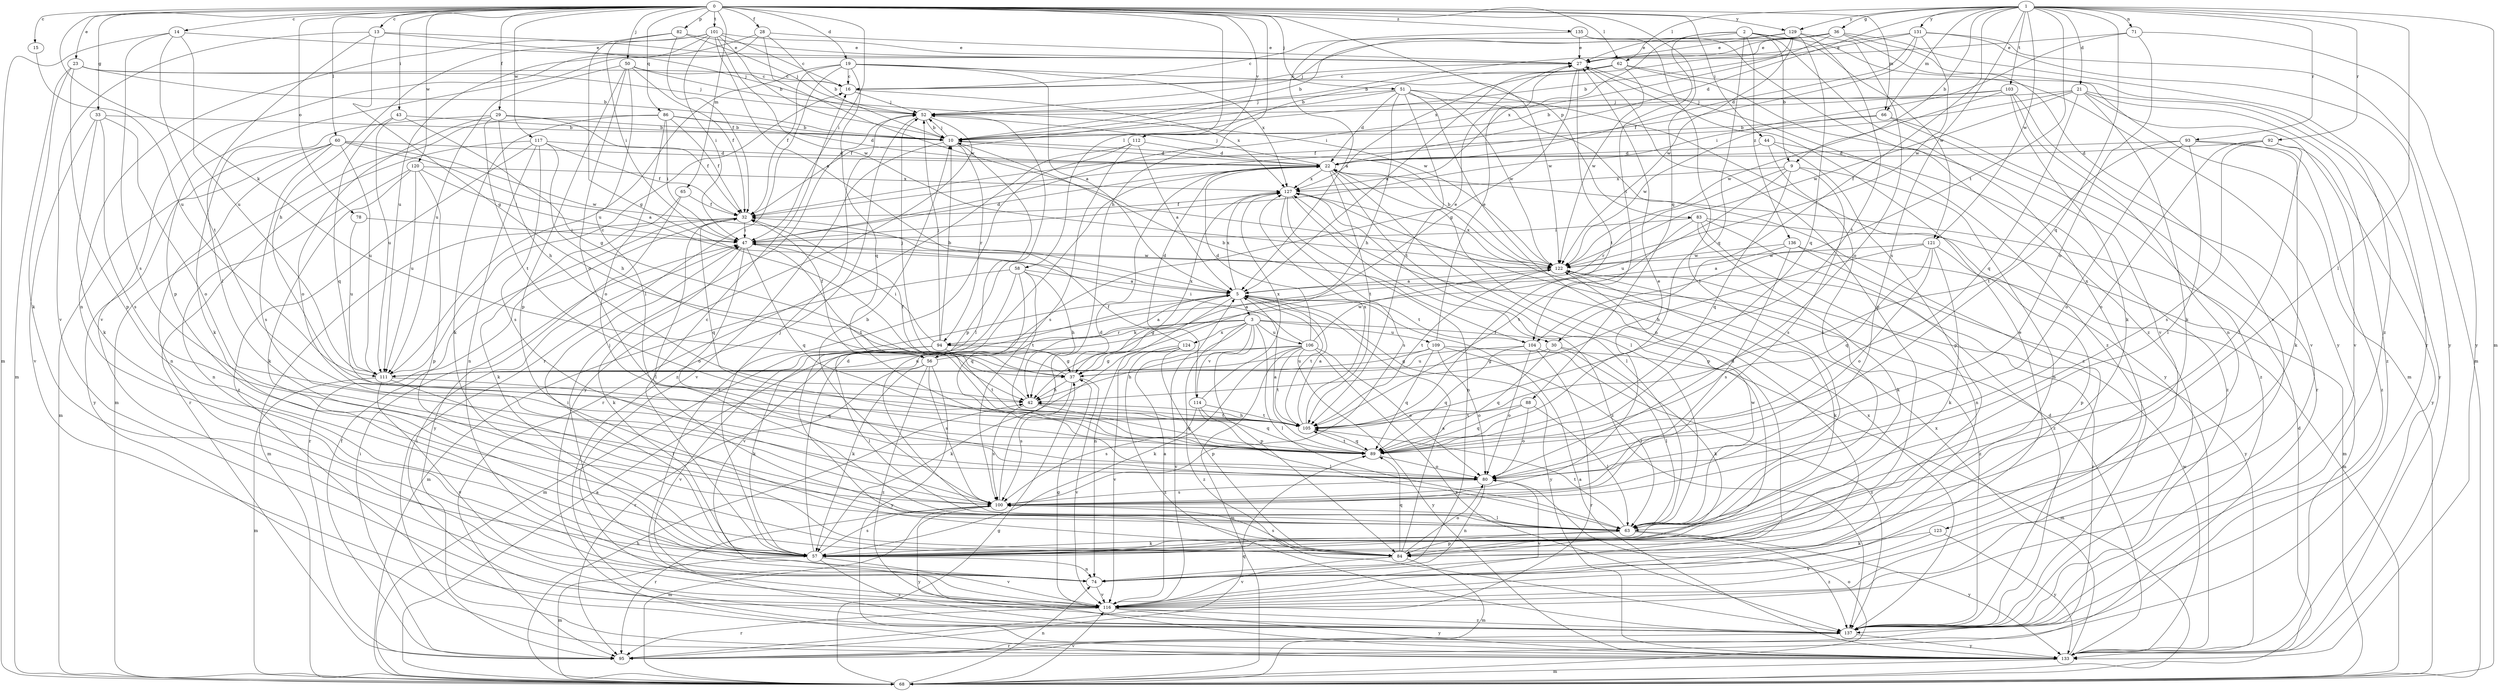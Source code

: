 strict digraph  {
0;
1;
2;
3;
5;
9;
10;
13;
14;
15;
16;
19;
21;
22;
23;
27;
28;
29;
30;
32;
33;
36;
37;
42;
43;
44;
47;
50;
51;
52;
56;
57;
58;
60;
62;
63;
65;
66;
68;
71;
74;
78;
80;
82;
83;
84;
86;
88;
89;
92;
93;
94;
95;
100;
101;
103;
104;
105;
106;
109;
111;
112;
114;
116;
117;
120;
121;
122;
123;
124;
127;
129;
131;
133;
135;
136;
137;
0 -> 13  [label=c];
0 -> 14  [label=c];
0 -> 15  [label=c];
0 -> 19  [label=d];
0 -> 23  [label=e];
0 -> 28  [label=f];
0 -> 29  [label=f];
0 -> 33  [label=g];
0 -> 42  [label=h];
0 -> 43  [label=i];
0 -> 44  [label=i];
0 -> 47  [label=i];
0 -> 50  [label=j];
0 -> 51  [label=j];
0 -> 56  [label=k];
0 -> 58  [label=l];
0 -> 60  [label=l];
0 -> 62  [label=l];
0 -> 65  [label=m];
0 -> 66  [label=m];
0 -> 78  [label=o];
0 -> 82  [label=p];
0 -> 83  [label=p];
0 -> 86  [label=q];
0 -> 88  [label=q];
0 -> 101  [label=t];
0 -> 112  [label=v];
0 -> 117  [label=w];
0 -> 120  [label=w];
0 -> 129  [label=y];
0 -> 135  [label=z];
1 -> 9  [label=b];
1 -> 21  [label=d];
1 -> 22  [label=d];
1 -> 30  [label=f];
1 -> 36  [label=g];
1 -> 62  [label=l];
1 -> 63  [label=l];
1 -> 66  [label=m];
1 -> 68  [label=m];
1 -> 71  [label=n];
1 -> 89  [label=q];
1 -> 92  [label=r];
1 -> 93  [label=r];
1 -> 100  [label=s];
1 -> 103  [label=t];
1 -> 104  [label=t];
1 -> 121  [label=w];
1 -> 129  [label=y];
1 -> 131  [label=y];
2 -> 9  [label=b];
2 -> 27  [label=e];
2 -> 47  [label=i];
2 -> 89  [label=q];
2 -> 104  [label=t];
2 -> 121  [label=w];
2 -> 123  [label=x];
2 -> 133  [label=y];
2 -> 136  [label=z];
3 -> 30  [label=f];
3 -> 56  [label=k];
3 -> 63  [label=l];
3 -> 84  [label=p];
3 -> 94  [label=r];
3 -> 106  [label=u];
3 -> 109  [label=u];
3 -> 114  [label=v];
3 -> 116  [label=v];
3 -> 124  [label=x];
3 -> 137  [label=z];
5 -> 3  [label=a];
5 -> 37  [label=g];
5 -> 68  [label=m];
5 -> 74  [label=n];
5 -> 104  [label=t];
5 -> 105  [label=t];
5 -> 127  [label=x];
5 -> 133  [label=y];
9 -> 74  [label=n];
9 -> 89  [label=q];
9 -> 94  [label=r];
9 -> 100  [label=s];
9 -> 111  [label=u];
9 -> 127  [label=x];
10 -> 22  [label=d];
10 -> 52  [label=j];
10 -> 63  [label=l];
10 -> 94  [label=r];
10 -> 116  [label=v];
13 -> 27  [label=e];
13 -> 37  [label=g];
13 -> 52  [label=j];
13 -> 63  [label=l];
13 -> 116  [label=v];
14 -> 27  [label=e];
14 -> 68  [label=m];
14 -> 100  [label=s];
14 -> 105  [label=t];
14 -> 111  [label=u];
15 -> 111  [label=u];
16 -> 52  [label=j];
16 -> 127  [label=x];
19 -> 5  [label=a];
19 -> 16  [label=c];
19 -> 32  [label=f];
19 -> 89  [label=q];
19 -> 95  [label=r];
19 -> 111  [label=u];
19 -> 122  [label=w];
19 -> 127  [label=x];
21 -> 32  [label=f];
21 -> 52  [label=j];
21 -> 57  [label=k];
21 -> 89  [label=q];
21 -> 116  [label=v];
21 -> 122  [label=w];
21 -> 133  [label=y];
21 -> 137  [label=z];
22 -> 52  [label=j];
22 -> 63  [label=l];
22 -> 84  [label=p];
22 -> 105  [label=t];
22 -> 127  [label=x];
23 -> 10  [label=b];
23 -> 16  [label=c];
23 -> 52  [label=j];
23 -> 57  [label=k];
23 -> 68  [label=m];
23 -> 84  [label=p];
27 -> 16  [label=c];
27 -> 37  [label=g];
27 -> 84  [label=p];
27 -> 105  [label=t];
27 -> 137  [label=z];
28 -> 10  [label=b];
28 -> 27  [label=e];
28 -> 84  [label=p];
28 -> 116  [label=v];
28 -> 122  [label=w];
29 -> 10  [label=b];
29 -> 32  [label=f];
29 -> 42  [label=h];
29 -> 57  [label=k];
29 -> 80  [label=o];
29 -> 105  [label=t];
30 -> 37  [label=g];
30 -> 57  [label=k];
30 -> 63  [label=l];
30 -> 89  [label=q];
32 -> 47  [label=i];
32 -> 63  [label=l];
32 -> 68  [label=m];
32 -> 89  [label=q];
32 -> 95  [label=r];
33 -> 10  [label=b];
33 -> 57  [label=k];
33 -> 80  [label=o];
33 -> 100  [label=s];
33 -> 116  [label=v];
36 -> 10  [label=b];
36 -> 16  [label=c];
36 -> 27  [label=e];
36 -> 52  [label=j];
36 -> 95  [label=r];
36 -> 116  [label=v];
36 -> 127  [label=x];
36 -> 137  [label=z];
37 -> 42  [label=h];
37 -> 52  [label=j];
37 -> 100  [label=s];
37 -> 116  [label=v];
37 -> 127  [label=x];
42 -> 32  [label=f];
42 -> 89  [label=q];
42 -> 100  [label=s];
42 -> 105  [label=t];
43 -> 10  [label=b];
43 -> 37  [label=g];
43 -> 89  [label=q];
43 -> 111  [label=u];
44 -> 22  [label=d];
44 -> 63  [label=l];
44 -> 84  [label=p];
44 -> 137  [label=z];
47 -> 22  [label=d];
47 -> 57  [label=k];
47 -> 80  [label=o];
47 -> 89  [label=q];
47 -> 105  [label=t];
47 -> 122  [label=w];
50 -> 16  [label=c];
50 -> 32  [label=f];
50 -> 63  [label=l];
50 -> 80  [label=o];
50 -> 84  [label=p];
50 -> 111  [label=u];
50 -> 122  [label=w];
51 -> 22  [label=d];
51 -> 32  [label=f];
51 -> 42  [label=h];
51 -> 52  [label=j];
51 -> 74  [label=n];
51 -> 105  [label=t];
51 -> 122  [label=w];
51 -> 133  [label=y];
51 -> 137  [label=z];
52 -> 10  [label=b];
52 -> 84  [label=p];
52 -> 133  [label=y];
52 -> 137  [label=z];
56 -> 5  [label=a];
56 -> 27  [label=e];
56 -> 32  [label=f];
56 -> 57  [label=k];
56 -> 95  [label=r];
56 -> 100  [label=s];
56 -> 133  [label=y];
56 -> 137  [label=z];
57 -> 16  [label=c];
57 -> 22  [label=d];
57 -> 47  [label=i];
57 -> 52  [label=j];
57 -> 68  [label=m];
57 -> 74  [label=n];
57 -> 100  [label=s];
57 -> 116  [label=v];
57 -> 137  [label=z];
58 -> 5  [label=a];
58 -> 42  [label=h];
58 -> 68  [label=m];
58 -> 89  [label=q];
58 -> 105  [label=t];
58 -> 116  [label=v];
60 -> 5  [label=a];
60 -> 22  [label=d];
60 -> 68  [label=m];
60 -> 74  [label=n];
60 -> 100  [label=s];
60 -> 111  [label=u];
60 -> 122  [label=w];
60 -> 133  [label=y];
62 -> 5  [label=a];
62 -> 10  [label=b];
62 -> 16  [label=c];
62 -> 68  [label=m];
62 -> 116  [label=v];
62 -> 122  [label=w];
63 -> 57  [label=k];
63 -> 84  [label=p];
63 -> 105  [label=t];
63 -> 122  [label=w];
63 -> 133  [label=y];
63 -> 137  [label=z];
65 -> 32  [label=f];
65 -> 57  [label=k];
65 -> 133  [label=y];
66 -> 10  [label=b];
66 -> 95  [label=r];
66 -> 122  [label=w];
66 -> 137  [label=z];
68 -> 5  [label=a];
68 -> 22  [label=d];
68 -> 37  [label=g];
68 -> 42  [label=h];
68 -> 74  [label=n];
68 -> 80  [label=o];
68 -> 116  [label=v];
71 -> 27  [label=e];
71 -> 47  [label=i];
71 -> 80  [label=o];
71 -> 133  [label=y];
74 -> 52  [label=j];
74 -> 116  [label=v];
78 -> 47  [label=i];
78 -> 111  [label=u];
80 -> 74  [label=n];
80 -> 100  [label=s];
80 -> 116  [label=v];
82 -> 27  [label=e];
82 -> 32  [label=f];
82 -> 37  [label=g];
82 -> 47  [label=i];
82 -> 52  [label=j];
83 -> 47  [label=i];
83 -> 57  [label=k];
83 -> 68  [label=m];
83 -> 74  [label=n];
83 -> 105  [label=t];
83 -> 137  [label=z];
84 -> 5  [label=a];
84 -> 22  [label=d];
84 -> 68  [label=m];
84 -> 80  [label=o];
84 -> 89  [label=q];
84 -> 100  [label=s];
84 -> 116  [label=v];
86 -> 10  [label=b];
86 -> 22  [label=d];
86 -> 32  [label=f];
86 -> 47  [label=i];
86 -> 57  [label=k];
86 -> 68  [label=m];
86 -> 80  [label=o];
88 -> 63  [label=l];
88 -> 80  [label=o];
88 -> 89  [label=q];
88 -> 105  [label=t];
89 -> 5  [label=a];
89 -> 80  [label=o];
89 -> 105  [label=t];
92 -> 22  [label=d];
92 -> 63  [label=l];
92 -> 80  [label=o];
92 -> 100  [label=s];
92 -> 133  [label=y];
93 -> 22  [label=d];
93 -> 57  [label=k];
93 -> 63  [label=l];
93 -> 80  [label=o];
93 -> 105  [label=t];
93 -> 137  [label=z];
94 -> 10  [label=b];
94 -> 37  [label=g];
94 -> 47  [label=i];
94 -> 52  [label=j];
94 -> 57  [label=k];
94 -> 63  [label=l];
94 -> 105  [label=t];
94 -> 116  [label=v];
95 -> 32  [label=f];
95 -> 47  [label=i];
95 -> 89  [label=q];
100 -> 10  [label=b];
100 -> 22  [label=d];
100 -> 27  [label=e];
100 -> 63  [label=l];
100 -> 68  [label=m];
100 -> 95  [label=r];
100 -> 133  [label=y];
101 -> 5  [label=a];
101 -> 10  [label=b];
101 -> 16  [label=c];
101 -> 27  [label=e];
101 -> 42  [label=h];
101 -> 47  [label=i];
101 -> 74  [label=n];
101 -> 111  [label=u];
101 -> 122  [label=w];
103 -> 10  [label=b];
103 -> 52  [label=j];
103 -> 57  [label=k];
103 -> 74  [label=n];
103 -> 116  [label=v];
103 -> 122  [label=w];
104 -> 10  [label=b];
104 -> 80  [label=o];
104 -> 89  [label=q];
104 -> 95  [label=r];
104 -> 111  [label=u];
104 -> 137  [label=z];
105 -> 5  [label=a];
105 -> 42  [label=h];
105 -> 89  [label=q];
105 -> 127  [label=x];
106 -> 22  [label=d];
106 -> 42  [label=h];
106 -> 47  [label=i];
106 -> 57  [label=k];
106 -> 68  [label=m];
106 -> 80  [label=o];
106 -> 105  [label=t];
106 -> 111  [label=u];
106 -> 122  [label=w];
106 -> 133  [label=y];
106 -> 137  [label=z];
109 -> 27  [label=e];
109 -> 37  [label=g];
109 -> 63  [label=l];
109 -> 68  [label=m];
109 -> 80  [label=o];
109 -> 89  [label=q];
109 -> 111  [label=u];
111 -> 16  [label=c];
111 -> 63  [label=l];
111 -> 68  [label=m];
111 -> 89  [label=q];
111 -> 116  [label=v];
112 -> 5  [label=a];
112 -> 22  [label=d];
112 -> 95  [label=r];
112 -> 100  [label=s];
112 -> 137  [label=z];
114 -> 32  [label=f];
114 -> 63  [label=l];
114 -> 89  [label=q];
114 -> 100  [label=s];
114 -> 105  [label=t];
114 -> 127  [label=x];
116 -> 5  [label=a];
116 -> 27  [label=e];
116 -> 37  [label=g];
116 -> 95  [label=r];
116 -> 133  [label=y];
116 -> 137  [label=z];
117 -> 22  [label=d];
117 -> 32  [label=f];
117 -> 42  [label=h];
117 -> 74  [label=n];
117 -> 95  [label=r];
117 -> 100  [label=s];
117 -> 137  [label=z];
120 -> 47  [label=i];
120 -> 57  [label=k];
120 -> 74  [label=n];
120 -> 84  [label=p];
120 -> 111  [label=u];
120 -> 127  [label=x];
121 -> 42  [label=h];
121 -> 57  [label=k];
121 -> 80  [label=o];
121 -> 84  [label=p];
121 -> 89  [label=q];
121 -> 122  [label=w];
122 -> 5  [label=a];
122 -> 10  [label=b];
122 -> 57  [label=k];
122 -> 95  [label=r];
122 -> 105  [label=t];
122 -> 127  [label=x];
122 -> 137  [label=z];
123 -> 57  [label=k];
123 -> 116  [label=v];
123 -> 133  [label=y];
124 -> 22  [label=d];
124 -> 37  [label=g];
124 -> 57  [label=k];
124 -> 84  [label=p];
124 -> 116  [label=v];
124 -> 137  [label=z];
127 -> 32  [label=f];
127 -> 63  [label=l];
127 -> 74  [label=n];
127 -> 100  [label=s];
127 -> 137  [label=z];
129 -> 10  [label=b];
129 -> 27  [label=e];
129 -> 80  [label=o];
129 -> 89  [label=q];
129 -> 105  [label=t];
129 -> 122  [label=w];
129 -> 127  [label=x];
131 -> 10  [label=b];
131 -> 22  [label=d];
131 -> 27  [label=e];
131 -> 32  [label=f];
131 -> 68  [label=m];
131 -> 122  [label=w];
131 -> 133  [label=y];
133 -> 5  [label=a];
133 -> 22  [label=d];
133 -> 68  [label=m];
133 -> 122  [label=w];
133 -> 127  [label=x];
135 -> 5  [label=a];
135 -> 27  [label=e];
135 -> 63  [label=l];
135 -> 137  [label=z];
136 -> 5  [label=a];
136 -> 68  [label=m];
136 -> 100  [label=s];
136 -> 122  [label=w];
136 -> 133  [label=y];
137 -> 47  [label=i];
137 -> 95  [label=r];
137 -> 127  [label=x];
137 -> 133  [label=y];
}
